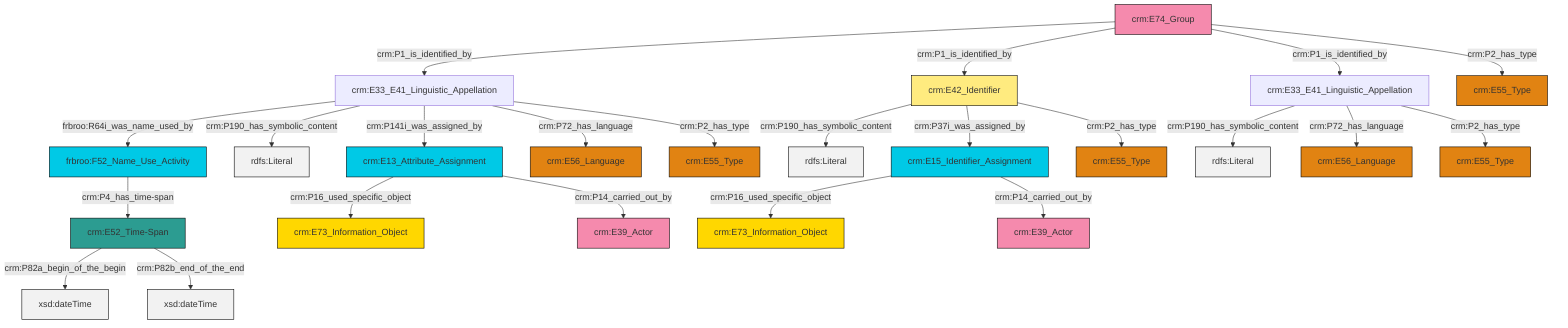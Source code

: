 graph TD
classDef Literal fill:#f2f2f2,stroke:#000000;
classDef CRM_Entity fill:#FFFFFF,stroke:#000000;
classDef Temporal_Entity fill:#00C9E6, stroke:#000000;
classDef Type fill:#E18312, stroke:#000000;
classDef Time-Span fill:#2C9C91, stroke:#000000;
classDef Appellation fill:#FFEB7F, stroke:#000000;
classDef Place fill:#008836, stroke:#000000;
classDef Persistent_Item fill:#B266B2, stroke:#000000;
classDef Conceptual_Object fill:#FFD700, stroke:#000000;
classDef Physical_Thing fill:#D2B48C, stroke:#000000;
classDef Actor fill:#f58aad, stroke:#000000;
classDef PC_Classes fill:#4ce600, stroke:#000000;
classDef Multi fill:#cccccc,stroke:#000000;

0["crm:E33_E41_Linguistic_Appellation"]:::Default -->|crm:P190_has_symbolic_content| 1[rdfs:Literal]:::Literal
2["crm:E15_Identifier_Assignment"]:::Temporal_Entity -->|crm:P16_used_specific_object| 3["crm:E73_Information_Object"]:::Conceptual_Object
6["crm:E13_Attribute_Assignment"]:::Temporal_Entity -->|crm:P16_used_specific_object| 7["crm:E73_Information_Object"]:::Conceptual_Object
8["crm:E33_E41_Linguistic_Appellation"]:::Default -->|frbroo:R64i_was_name_used_by| 9["frbroo:F52_Name_Use_Activity"]:::Temporal_Entity
10["crm:E42_Identifier"]:::Appellation -->|crm:P190_has_symbolic_content| 11[rdfs:Literal]:::Literal
0["crm:E33_E41_Linguistic_Appellation"]:::Default -->|crm:P72_has_language| 12["crm:E56_Language"]:::Type
10["crm:E42_Identifier"]:::Appellation -->|crm:P37i_was_assigned_by| 2["crm:E15_Identifier_Assignment"]:::Temporal_Entity
6["crm:E13_Attribute_Assignment"]:::Temporal_Entity -->|crm:P14_carried_out_by| 19["crm:E39_Actor"]:::Actor
8["crm:E33_E41_Linguistic_Appellation"]:::Default -->|crm:P190_has_symbolic_content| 21[rdfs:Literal]:::Literal
10["crm:E42_Identifier"]:::Appellation -->|crm:P2_has_type| 22["crm:E55_Type"]:::Type
8["crm:E33_E41_Linguistic_Appellation"]:::Default -->|crm:P141i_was_assigned_by| 6["crm:E13_Attribute_Assignment"]:::Temporal_Entity
8["crm:E33_E41_Linguistic_Appellation"]:::Default -->|crm:P72_has_language| 17["crm:E56_Language"]:::Type
9["frbroo:F52_Name_Use_Activity"]:::Temporal_Entity -->|crm:P4_has_time-span| 29["crm:E52_Time-Span"]:::Time-Span
13["crm:E74_Group"]:::Actor -->|crm:P1_is_identified_by| 8["crm:E33_E41_Linguistic_Appellation"]:::Default
2["crm:E15_Identifier_Assignment"]:::Temporal_Entity -->|crm:P14_carried_out_by| 30["crm:E39_Actor"]:::Actor
8["crm:E33_E41_Linguistic_Appellation"]:::Default -->|crm:P2_has_type| 15["crm:E55_Type"]:::Type
13["crm:E74_Group"]:::Actor -->|crm:P1_is_identified_by| 10["crm:E42_Identifier"]:::Appellation
13["crm:E74_Group"]:::Actor -->|crm:P1_is_identified_by| 0["crm:E33_E41_Linguistic_Appellation"]:::Default
0["crm:E33_E41_Linguistic_Appellation"]:::Default -->|crm:P2_has_type| 4["crm:E55_Type"]:::Type
29["crm:E52_Time-Span"]:::Time-Span -->|crm:P82a_begin_of_the_begin| 38[xsd:dateTime]:::Literal
29["crm:E52_Time-Span"]:::Time-Span -->|crm:P82b_end_of_the_end| 39[xsd:dateTime]:::Literal
13["crm:E74_Group"]:::Actor -->|crm:P2_has_type| 23["crm:E55_Type"]:::Type